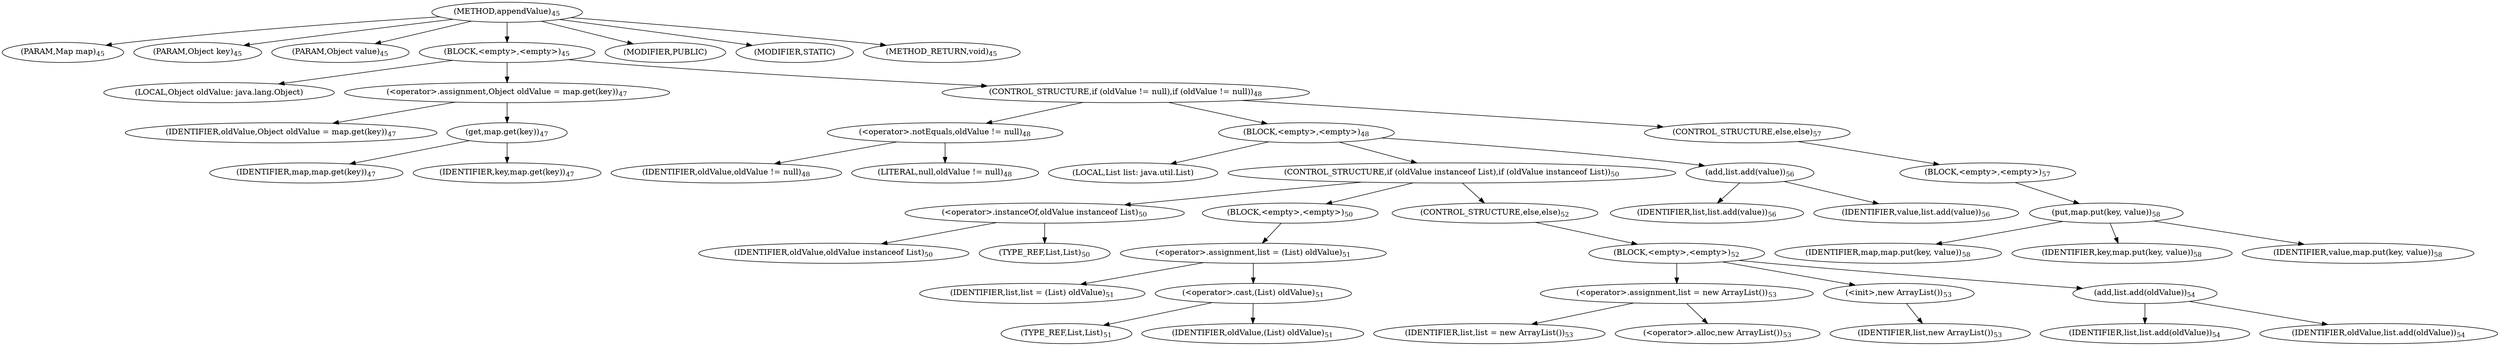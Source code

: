 digraph "appendValue" {  
"24" [label = <(METHOD,appendValue)<SUB>45</SUB>> ]
"25" [label = <(PARAM,Map map)<SUB>45</SUB>> ]
"26" [label = <(PARAM,Object key)<SUB>45</SUB>> ]
"27" [label = <(PARAM,Object value)<SUB>45</SUB>> ]
"28" [label = <(BLOCK,&lt;empty&gt;,&lt;empty&gt;)<SUB>45</SUB>> ]
"29" [label = <(LOCAL,Object oldValue: java.lang.Object)> ]
"30" [label = <(&lt;operator&gt;.assignment,Object oldValue = map.get(key))<SUB>47</SUB>> ]
"31" [label = <(IDENTIFIER,oldValue,Object oldValue = map.get(key))<SUB>47</SUB>> ]
"32" [label = <(get,map.get(key))<SUB>47</SUB>> ]
"33" [label = <(IDENTIFIER,map,map.get(key))<SUB>47</SUB>> ]
"34" [label = <(IDENTIFIER,key,map.get(key))<SUB>47</SUB>> ]
"35" [label = <(CONTROL_STRUCTURE,if (oldValue != null),if (oldValue != null))<SUB>48</SUB>> ]
"36" [label = <(&lt;operator&gt;.notEquals,oldValue != null)<SUB>48</SUB>> ]
"37" [label = <(IDENTIFIER,oldValue,oldValue != null)<SUB>48</SUB>> ]
"38" [label = <(LITERAL,null,oldValue != null)<SUB>48</SUB>> ]
"39" [label = <(BLOCK,&lt;empty&gt;,&lt;empty&gt;)<SUB>48</SUB>> ]
"4" [label = <(LOCAL,List list: java.util.List)> ]
"40" [label = <(CONTROL_STRUCTURE,if (oldValue instanceof List),if (oldValue instanceof List))<SUB>50</SUB>> ]
"41" [label = <(&lt;operator&gt;.instanceOf,oldValue instanceof List)<SUB>50</SUB>> ]
"42" [label = <(IDENTIFIER,oldValue,oldValue instanceof List)<SUB>50</SUB>> ]
"43" [label = <(TYPE_REF,List,List)<SUB>50</SUB>> ]
"44" [label = <(BLOCK,&lt;empty&gt;,&lt;empty&gt;)<SUB>50</SUB>> ]
"45" [label = <(&lt;operator&gt;.assignment,list = (List) oldValue)<SUB>51</SUB>> ]
"46" [label = <(IDENTIFIER,list,list = (List) oldValue)<SUB>51</SUB>> ]
"47" [label = <(&lt;operator&gt;.cast,(List) oldValue)<SUB>51</SUB>> ]
"48" [label = <(TYPE_REF,List,List)<SUB>51</SUB>> ]
"49" [label = <(IDENTIFIER,oldValue,(List) oldValue)<SUB>51</SUB>> ]
"50" [label = <(CONTROL_STRUCTURE,else,else)<SUB>52</SUB>> ]
"51" [label = <(BLOCK,&lt;empty&gt;,&lt;empty&gt;)<SUB>52</SUB>> ]
"52" [label = <(&lt;operator&gt;.assignment,list = new ArrayList())<SUB>53</SUB>> ]
"53" [label = <(IDENTIFIER,list,list = new ArrayList())<SUB>53</SUB>> ]
"54" [label = <(&lt;operator&gt;.alloc,new ArrayList())<SUB>53</SUB>> ]
"55" [label = <(&lt;init&gt;,new ArrayList())<SUB>53</SUB>> ]
"3" [label = <(IDENTIFIER,list,new ArrayList())<SUB>53</SUB>> ]
"56" [label = <(add,list.add(oldValue))<SUB>54</SUB>> ]
"57" [label = <(IDENTIFIER,list,list.add(oldValue))<SUB>54</SUB>> ]
"58" [label = <(IDENTIFIER,oldValue,list.add(oldValue))<SUB>54</SUB>> ]
"59" [label = <(add,list.add(value))<SUB>56</SUB>> ]
"60" [label = <(IDENTIFIER,list,list.add(value))<SUB>56</SUB>> ]
"61" [label = <(IDENTIFIER,value,list.add(value))<SUB>56</SUB>> ]
"62" [label = <(CONTROL_STRUCTURE,else,else)<SUB>57</SUB>> ]
"63" [label = <(BLOCK,&lt;empty&gt;,&lt;empty&gt;)<SUB>57</SUB>> ]
"64" [label = <(put,map.put(key, value))<SUB>58</SUB>> ]
"65" [label = <(IDENTIFIER,map,map.put(key, value))<SUB>58</SUB>> ]
"66" [label = <(IDENTIFIER,key,map.put(key, value))<SUB>58</SUB>> ]
"67" [label = <(IDENTIFIER,value,map.put(key, value))<SUB>58</SUB>> ]
"68" [label = <(MODIFIER,PUBLIC)> ]
"69" [label = <(MODIFIER,STATIC)> ]
"70" [label = <(METHOD_RETURN,void)<SUB>45</SUB>> ]
  "24" -> "25" 
  "24" -> "26" 
  "24" -> "27" 
  "24" -> "28" 
  "24" -> "68" 
  "24" -> "69" 
  "24" -> "70" 
  "28" -> "29" 
  "28" -> "30" 
  "28" -> "35" 
  "30" -> "31" 
  "30" -> "32" 
  "32" -> "33" 
  "32" -> "34" 
  "35" -> "36" 
  "35" -> "39" 
  "35" -> "62" 
  "36" -> "37" 
  "36" -> "38" 
  "39" -> "4" 
  "39" -> "40" 
  "39" -> "59" 
  "40" -> "41" 
  "40" -> "44" 
  "40" -> "50" 
  "41" -> "42" 
  "41" -> "43" 
  "44" -> "45" 
  "45" -> "46" 
  "45" -> "47" 
  "47" -> "48" 
  "47" -> "49" 
  "50" -> "51" 
  "51" -> "52" 
  "51" -> "55" 
  "51" -> "56" 
  "52" -> "53" 
  "52" -> "54" 
  "55" -> "3" 
  "56" -> "57" 
  "56" -> "58" 
  "59" -> "60" 
  "59" -> "61" 
  "62" -> "63" 
  "63" -> "64" 
  "64" -> "65" 
  "64" -> "66" 
  "64" -> "67" 
}
